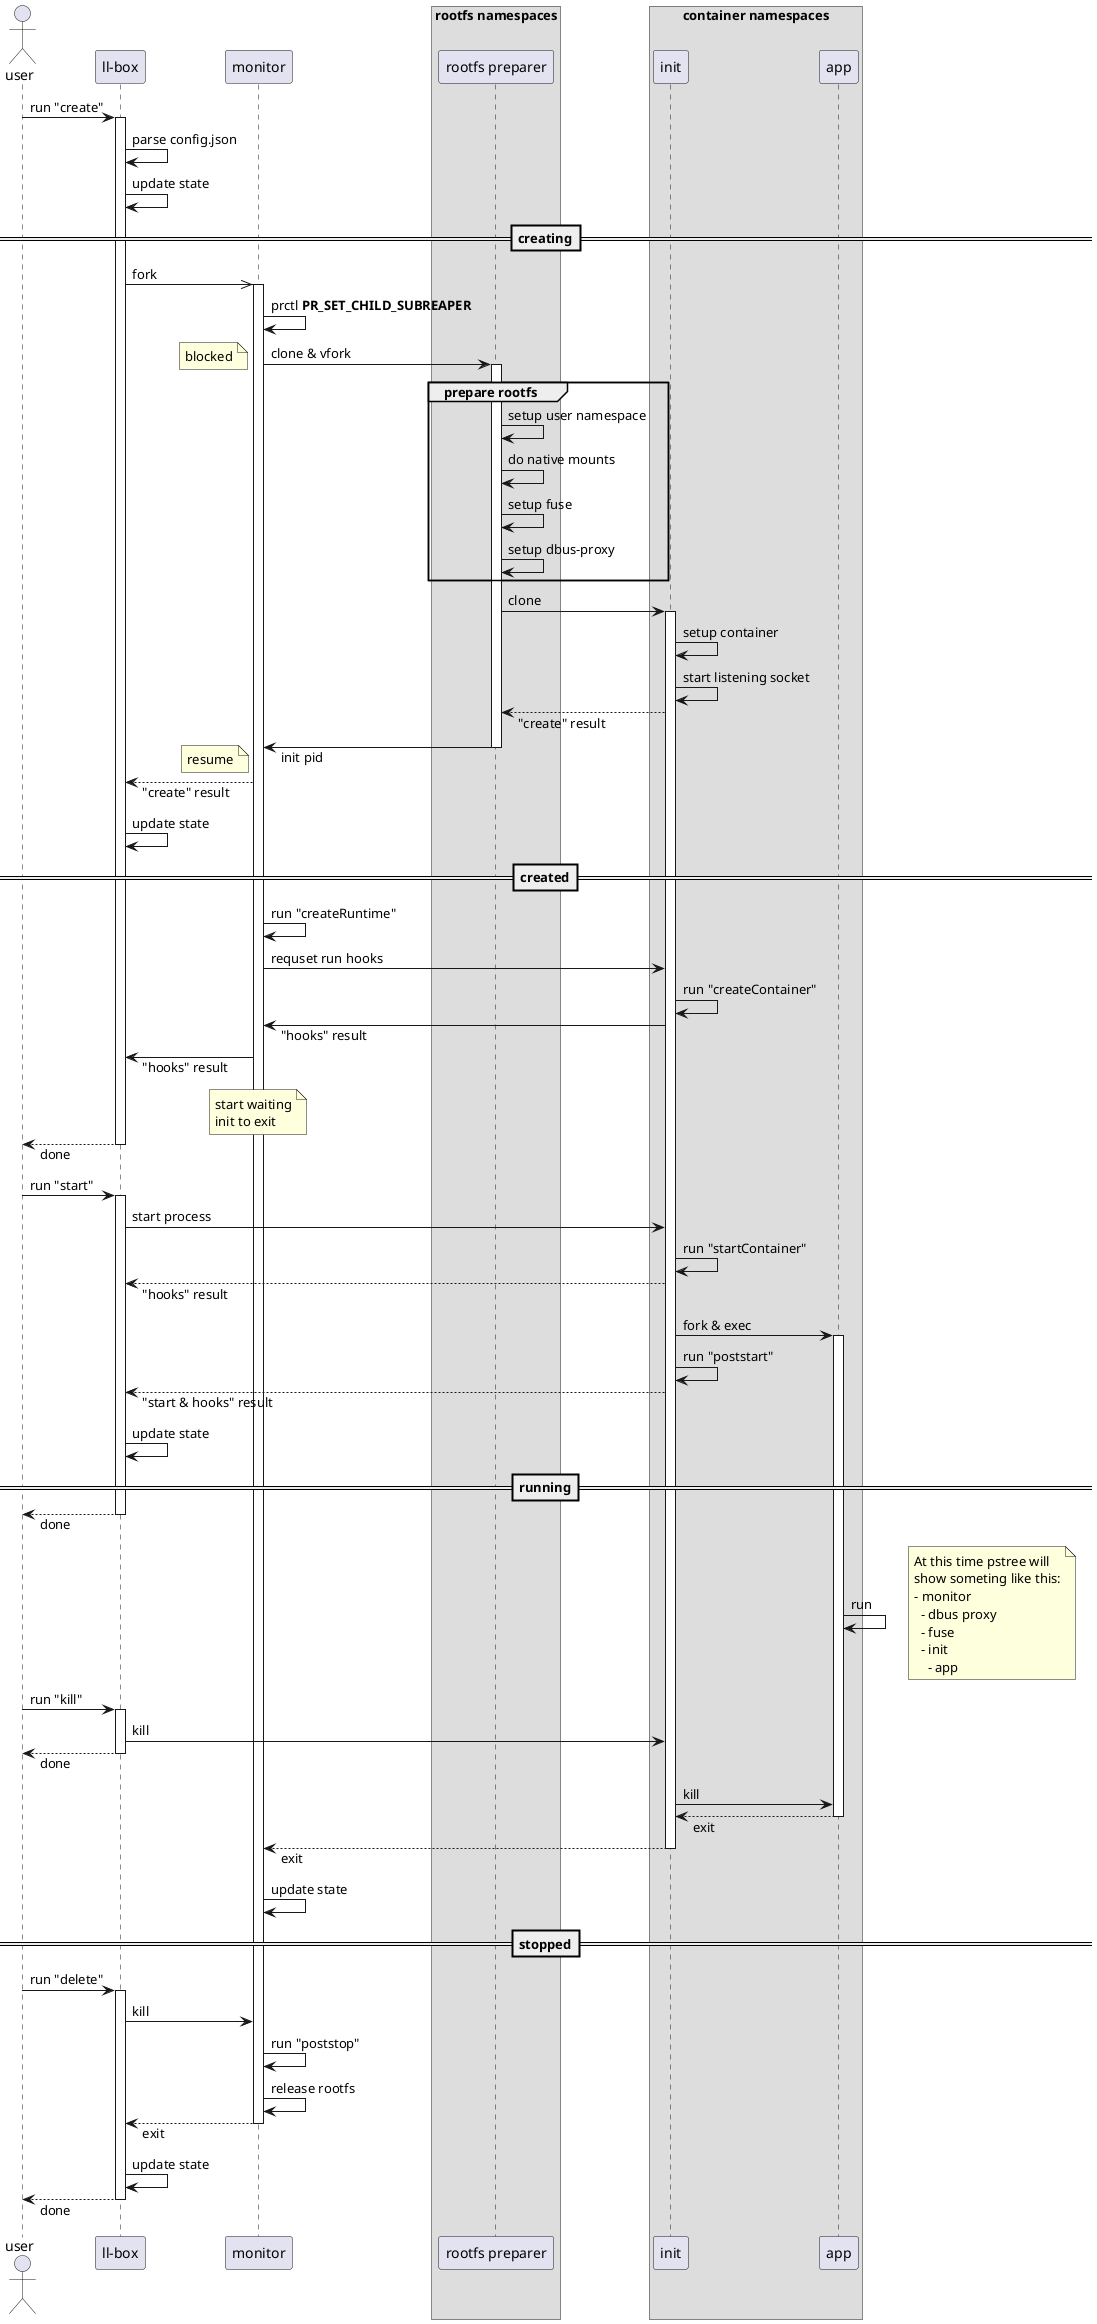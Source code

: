 @startuml ll-box

skinparam responseMessageBelowArrow true

actor user
participant "ll-box" as cli
participant monitor

box "rootfs namespaces"
participant "rootfs preparer" as rootfs
end box

box "container namespaces"
participant init
participant app
end box

user -> cli: run "create"
activate cli
cli -> cli: parse config.json
cli -> cli: update state

==creating==

cli ->> monitor: fork
activate monitor


monitor -> monitor: prctl **PR_SET_CHILD_SUBREAPER**
monitor -> rootfs: clone & vfork
note left
blocked
end note
activate rootfs

group prepare rootfs
rootfs -> rootfs: setup user namespace
rootfs -> rootfs: do native mounts
rootfs -> rootfs: setup fuse
rootfs -> rootfs: setup dbus-proxy
end
rootfs -> init: clone
activate init
init -> init: setup container
init -> init: start listening socket
rootfs <-- init: "create" result
monitor <- rootfs: init pid
note left
resume
end note
deactivate rootfs
cli <-- monitor: "create" result
cli -> cli: update state
==created==
monitor -> monitor: run "createRuntime"
monitor -> init: requset run hooks
init -> init: run "createContainer"
monitor <- init: "hooks" result
cli <- monitor: "hooks" result
note over monitor
start waiting
init to exit
end note
user <-- cli: done
deactivate cli

user -> cli: run "start"
activate cli
cli -> init: start process
init -> init: run "startContainer"
cli <-- init: "hooks" result
init -> app: fork & exec
activate app
init -> init: run "poststart"
cli <-- init: "start & hooks" result
cli -> cli: update state
==running==
user <-- cli: done
deactivate cli

app -> app: run

note right
At this time pstree will
show someting like this:
- monitor
  - dbus proxy
  - fuse
  - init
    - app
end note

user -> cli: run "kill"
activate cli
cli -> init: kill
user <-- cli: done
deactivate cli

init -> app: kill
init <-- app: exit
deactivate app
monitor <-- init: exit
deactivate init
monitor -> monitor: update state

==stopped==

user -> cli: run "delete"
activate cli
cli -> monitor: kill
monitor -> monitor: run "poststop"
monitor -> monitor: release rootfs
cli <-- monitor: exit
deactivate monitor
cli -> cli: update state
user <-- cli: done
deactivate cli

@enduml